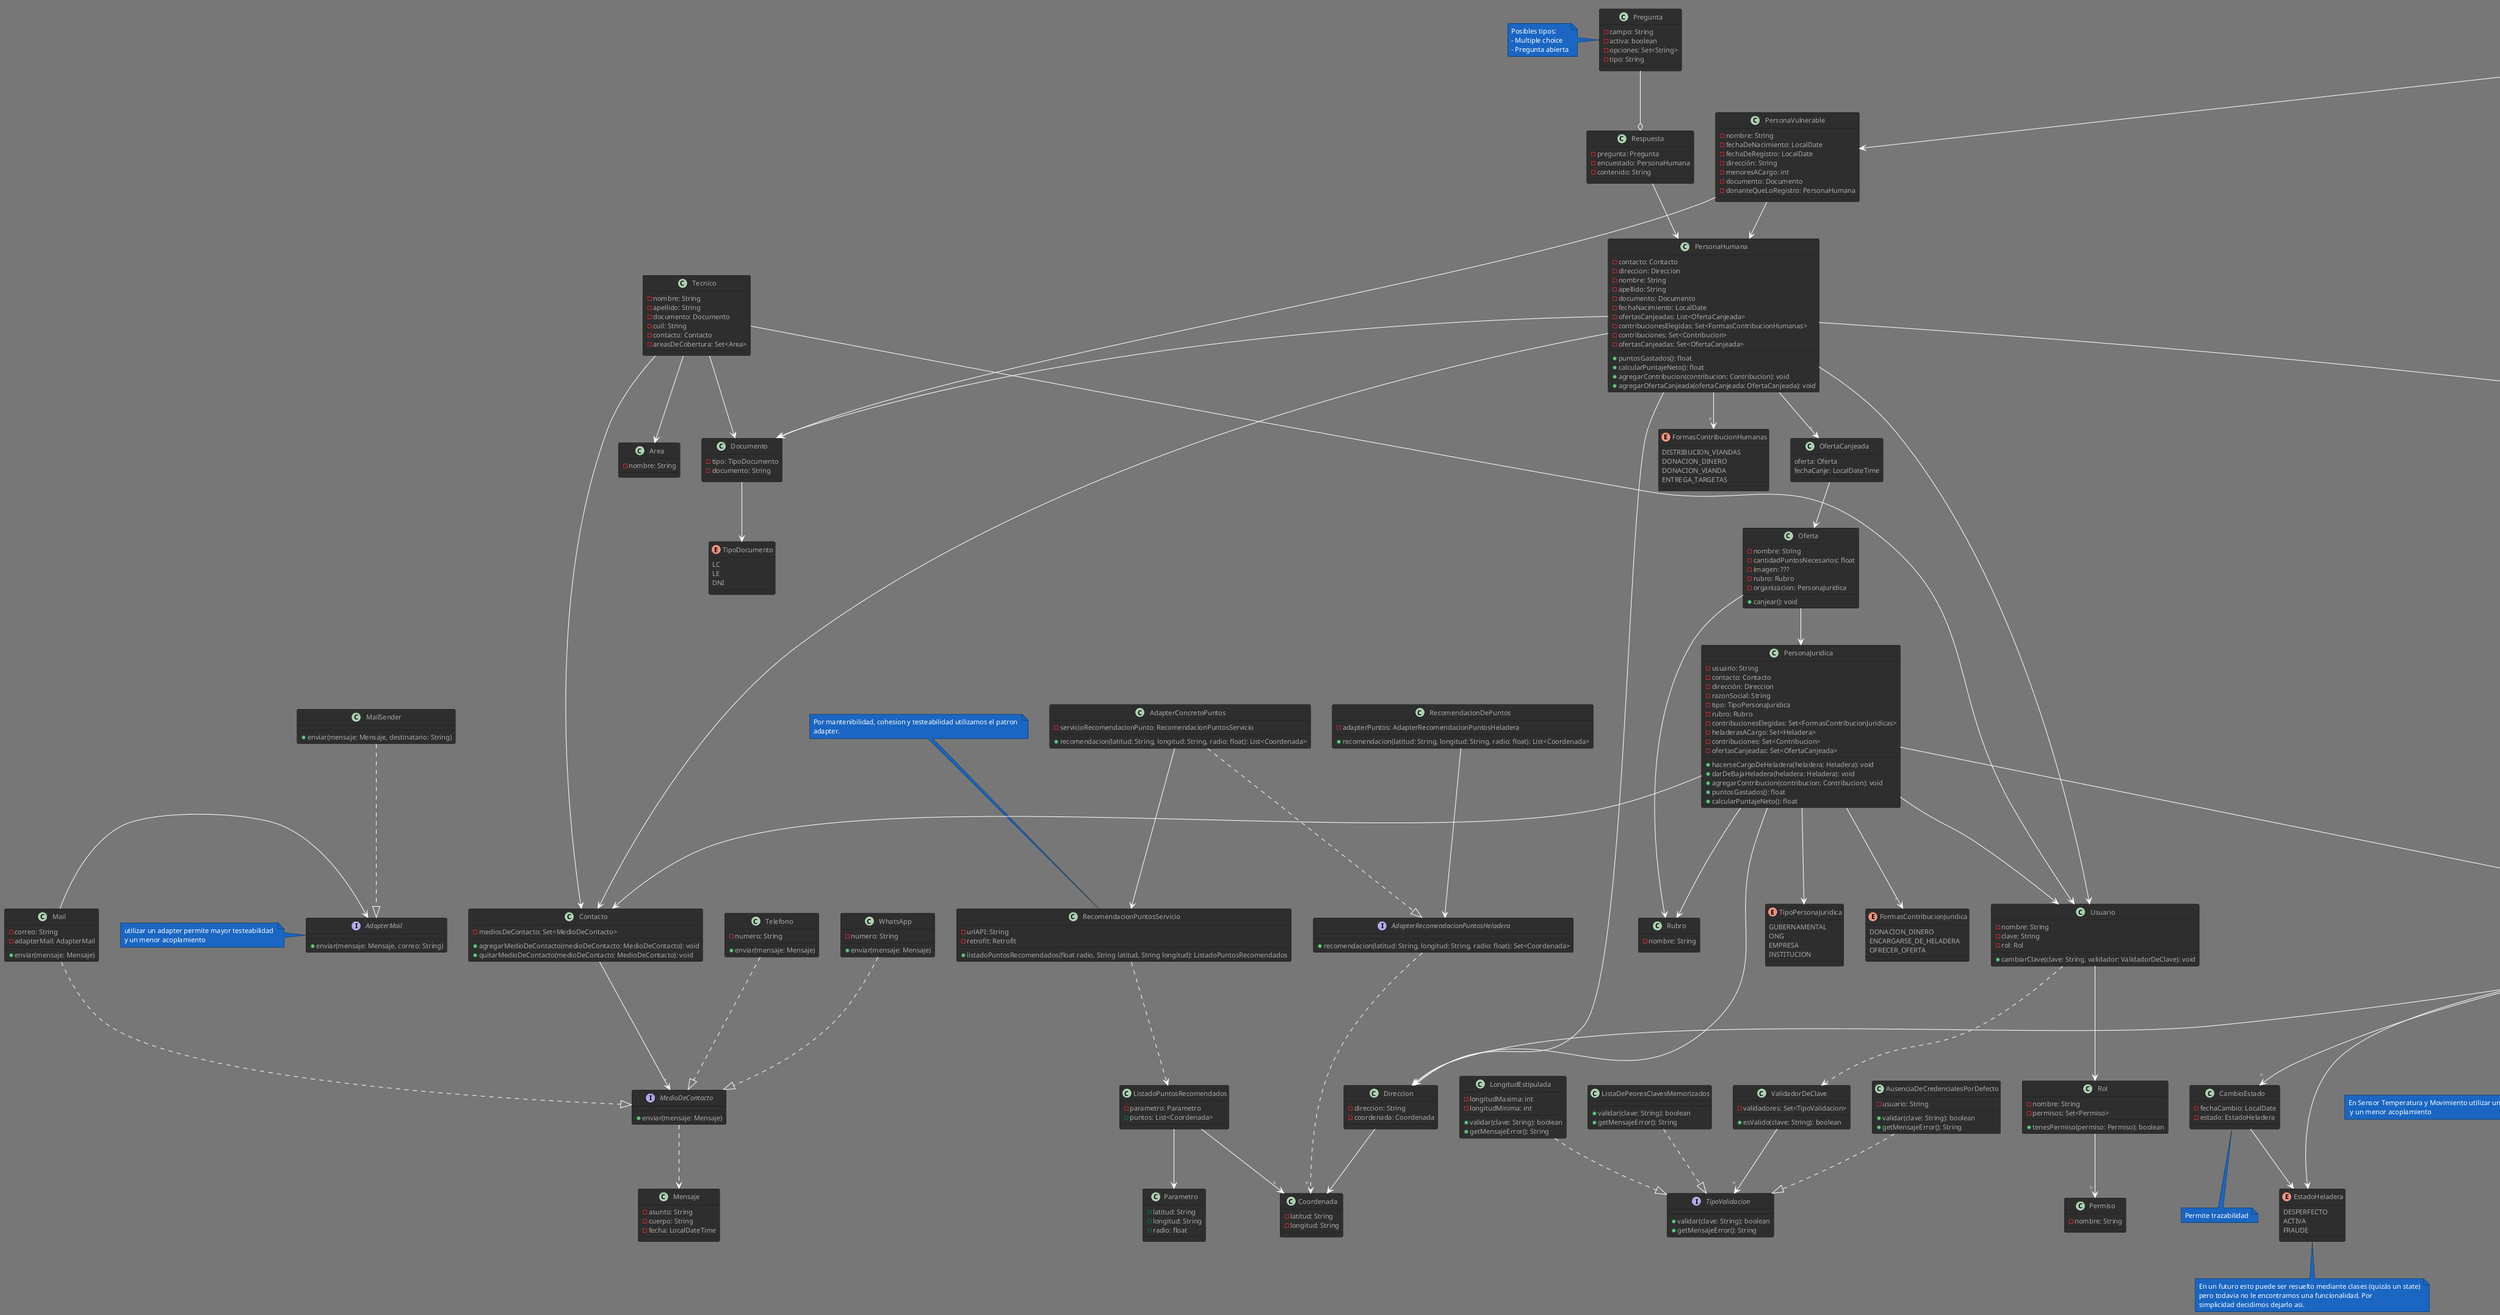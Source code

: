 @startuml diagramaDeClasesDominio.
!theme reddress-darkblue

' -----------------------------------------

class PersonaHumana {
 - contacto: Contacto
 - direccion: Direccion
 - nombre: String
 - apellido: String
 - documento: Documento
 - fechaNacimiento: LocalDate
 - ofertasCanjeadas: List<OfertaCanjeada>
 - contribucionesElegidas: Set<FormasContribucionHumanas>
 - contribuciones: Set<Contribucion>
 - ofertasCanjeadas: Set<OfertaCanjeada>

 + puntosGastados(): float
 + calcularPuntajeNeto(): float
 + agregarContribucion(contribucion: Contribucion): void
 + agregarOfertaCanjeada(ofertaCanjeada: OfertaCanjeada): void
}

PersonaHumana --> " * " Contribucion
PersonaHumana --> Contacto
PersonaHumana --> Direccion
PersonaHumana --> Documento
PersonaHumana --> " * " FormasContribucionHumanas
PersonaHumana --> Usuario
PersonaHumana --> " * " OfertaCanjeada


' -----------------------------------------

class Vianda {
 - fechaCaducidad: LocalDate
 - entregada: boolean
 - comida: String
 - peso: float
 - fechaDonacion: LocalDate
 + calcularPuntaje(): float
 + estaVencida(): boolean
}

Vianda ..|> Contribucion

' -----------------------------------------

class Heladera {
 - nombre: String
 - direccion: Direccion
 - fechaRegistro: LocalDate
 - capacidadMaximaViandas: int
 - activa: boolean
 - modelo: Modelo
 - viandas: Set<Vianda>
 - estado: EstadoHeladera
 - temperaturaEsperada: float
 - adapterTemperatura: AdapterSensorTemperatura
 - adapterMovimiento: AdapterSensorMovimiento
 - historialEstados: List<CambioEstado>
 + ingresarViandas(viandas: List<Vianda>): void
 + quitarViandas(viandas: List<Vianda>): void
 + temperaturaReal(): float
 + calcularPuntaje(): float
 + recalcularEstado(): void
}

note right
recalcularEstado() se actualiza cada cierto tiempo 
para consultar:
 - Si hubo fraude
 - La heladera sobrepaso la temperatura maxima
 - La heladera no supera la temperatura minima
end note


Heladera --> "*" Vianda
Heladera --> Modelo
Heladera --> Direccion
Heladera ..|> Contribucion
Heladera --> EstadoHeladera
Heladera --> AdapterSensorTemperatura
Heladera --> AdapterSensorMovimiento
Heladera --> " * " CambioEstado

' -----------------------------------------

class CambioEstado {
 - fechaCambio: LocalDate
 - estado: EstadoHeladera
}

CambioEstado --> EstadoHeladera

note bottom
Permite trazabilidad
end note


' -----------------------------------------

class Modelo {
 - modelo: String
 - temperaturaMinima: float
 - temperaturaMaxima: float
}

' -----------------------------------------

class DistribucionVianda {
 - heladeraOrigen: Heladera
 - heladeraDestino: Heladera
 - cantidadViandas: int
 - motivo: String
 - fecha: LocalDate
 + distribuir(viandas: List<Vianda>): void
 + calcularPuntaje(): float
}

DistribucionVianda --> Heladera
DistribucionVianda --> Heladera
DistribucionVianda ..> " * " Vianda
DistribucionVianda ..|> Contribucion

' -----------------------------------------

interface Contribucion {
 + calcularPuntaje(): float
}

note bottom
Las contribuciones comparten la funcionalidad de sumar puntos, por lo
tanto, decidimos que implementen una interfaz de contribucion y de esta
forma agrupar las contribuciones, permitiendo trazabilidad.
end note

' -----------------------------------------

class DonacionDinero {
 - monto: float
 - frecuencia: Integer
 - unidadFrecuencia: String
 - fecha: LocalDate
 + calcularPuntaje(): float
}

DonacionDinero ..|> Contribucion

note bottom
unidadFrecuencia podría tener los valores:
 - Semanal
 - Mensual
 - Anual
end note

' -----------------------------------------

class Oferta {
 - nombre: String
 - cantidadPuntosNecesarios: float
 - imagen: ???
 - rubro: Rubro
 - organizacion: PersonaJuridica
 + canjear(): void
}

Oferta --> PersonaJuridica
Oferta --> Rubro

class OfertaCanjeada {
   oferta: Oferta
   fechaCanje: LocalDateTime
}

OfertaCanjeada --> Oferta


' -----------------------------------------

class Rubro {
 - nombre: String
}

' -----------------------------------------

class Documento {
 - tipo: TipoDocumento
 - documento: String
}

Documento --> TipoDocumento

' -----------------------------------------

interface MedioDeContacto {
 + enviar(mensaje: Mensaje)
}

MedioDeContacto ..> Mensaje

' -----------------------------------------

class WhatsApp {
 - numero: String
 + enviar(mensaje: Mensaje)
}

WhatsApp ..|> MedioDeContacto

' -----------------------------------------

class Telefono {
 - numero: String
 + enviar(mensaje: Mensaje)
}

Telefono ..|> MedioDeContacto

' -----------------------------------------

class Mail {
 - correo: String
 - adapterMail: AdapterMail
 + enviar(mensaje: Mensaje)
}

Mail ..|> MedioDeContacto
Mail -> AdapterMail

' -----------------------------------------

interface AdapterMail {
 + enviar(mensaje: Mensaje, correo: String)
}
note left
   utilizar un adapter permite mayor testeabilidad 
   y un menor acoplamiento
end note

' -----------------------------------------

class AdapterConcretoPuntos {
 - servicioRecomendacionPunto: RecomendacionPuntosServicio
 + recomendacion(latitud: String, longitud: String, radio: float): List<Coordenada>
}

AdapterConcretoPuntos ..|> AdapterRecomendacionPuntosHeladera
AdapterConcretoPuntos --> RecomendacionPuntosServicio

note top
Por mantenibilidad, cohesion y testeabilidad utilizamos el patron 
adapter.
end note

' -----------------------------------------

class RecomendacionPuntosServicio {
 - urlAPI: String
 - retrofit: Retrofit
 + listadoPuntosRecomendados(float radio, String latitud, String longitud): ListadoPuntosRecomendados
}

RecomendacionPuntosServicio ..> ListadoPuntosRecomendados

' -----------------------------------------

class ListadoPuntosRecomendados {
 - parametro: Parametro
 + puntos: List<Coordenada>
}

ListadoPuntosRecomendados --> Parametro
ListadoPuntosRecomendados --> " * " Coordenada

class Parametro {
 + latitud: String
 + longitud: String
 + radio: float
}

' -----------------------------------------

class RecomendacionDePuntos {
 - adapterPuntos: AdapterRecomendacionPuntosHeladera
 + recomendacion(latitud: String, longitud: String, radio: float): List<Coordenada>
}

RecomendacionDePuntos --> AdapterRecomendacionPuntosHeladera

' -----------------------------------------

class MailSender {
 + enviar(mensaje: Mensaje, destinatario: String)
}

MailSender ..|> AdapterMail 


' -----------------------------------------

class Tecnico {
 - nombre: String
 - apellido: String
 - documento: Documento
 - cuil: String
 - contacto: Contacto
 - areasDeCobertura: Set<Area>
}

Tecnico --> Contacto
Tecnico --> Area
Tecnico --> Documento
Tecnico --> Usuario

' -----------------------------------------

class Area {
 - nombre: String
}

' -----------------------------------------

class Mensaje {
 - asunto: String
 - cuerpo: String
 - fecha: LocalDateTime
}

' -----------------------------------------

class Contacto {
 - mediosDeContacto: Set<MedioDeContacto>
 + agregarMedioDeContacto(medioDeContacto: MedioDeContacto): void
 + quitarMedioDeContacto(medioDeContacto: MedioDeContacto): void
}

Contacto --> "*" MedioDeContacto

' -----------------------------------------

class Respuesta {
 - pregunta: Pregunta
 - encuestado: PersonaHumana
 - contenido: String
}

Respuesta --> PersonaHumana

' -----------------------------------------

class Pregunta {
 - campo: String
 - activa: boolean
 - opciones: Set<String>
 - tipo: String
}

Pregunta --o Respuesta
note left
Posibles tipos:
- Multiple choice
- Pregunta abierta
end note

' -----------------------------------------

class ReconocimientoTrabajoRealizado {
 - static coeficientes: Map<String, float>
 + calcularPuntaje(contribuciones: Set<Contribucion>, puntajeGastado: float): float
}

ReconocimientoTrabajoRealizado ..> " * " Contribucion
note bottom: Los coeficientes se encuentran en un archivo de configuración

note left
   Esta clase es un Singleton. Utilizar este patrón de diseño
    no afecta la Testeabilidad ya que esta clase
      
end note

' -----------------------------------------

class Tarjeta {
 - codigo: String
 - historialUsos: List<UsoDeTarjeta>
 - titular: PersonaVulnerable
 - fechaEntrega: LocalDate
 + calcularPuntaje(): float
}

Tarjeta --> PersonaVulnerable
Tarjeta --> " * " UsoDeTarjeta
Tarjeta ..|> Contribucion

' -----------------------------------------

class UsoDeTarjeta {
 - fecha: LocalDateTime
 - heladera: Heladera
}

UsoDeTarjeta --> Heladera

note right
Permite trazabilidad
end note

' -----------------------------------------

class PersonaVulnerable {
 - nombre: String
 - fechaDeNacimiento: LocalDate
 - fechaDeRegistro: LocalDate
 - dirección: String
 - menoresACargo: int
 - documento: Documento
 - donanteQueLoRegistro: PersonaHumana
}

PersonaVulnerable --> PersonaHumana
PersonaVulnerable --> Documento

' -----------------------------------------

class PersonaJuridica {
 - usuario: String
 - contacto: Contacto
 - dirección: Direccion
 - razonSocial: String
 - tipo: TipoPersonaJuridica
 - rubro: Rubro
 - contribucionesElegidas: Set<FormasContribucionJuridicas>
 - heladerasACargo: Set<Heladera>
 - contribuciones: Set<Contribucion>
 - ofertasCanjeadas: Set<OfertaCanjeada>

 + hacerseCargoDeHeladera(heladera: Heladera): void
 + darDeBajaHeladera(heladera: Heladera): void
 + agregarContribucion(contribucion: Contribucion): void
 + puntosGastados(): float
 + calcularPuntajeNeto(): float

}

PersonaJuridica --> " * " FormasContribucionJuridica
PersonaJuridica --> Rubro
PersonaJuridica --> Contacto
PersonaJuridica --> Direccion
PersonaJuridica --> "*" Heladera
PersonaJuridica --> TipoPersonaJuridica
PersonaJuridica --> Usuario

' -----------------------------------------

class Direccion {
 - direccion: String
 - coordenada: Coordenada
}

Direccion --> Coordenada

' -----------------------------------------

class Coordenada {
 - latitud: String
 - longitud: String
}

' -----------------------------------------

interface AdapterRecomendacionPuntosHeladera {
 + recomendacion(latitud: String, longitud: String, radio: float): Set<Coordenada>
}

AdapterRecomendacionPuntosHeladera ..> " * " Coordenada

' -----------------------------------------

enum FormasContribucionHumanas {
 DISTRIBUCION_VIANDAS
 DONACION_DINERO
 DONACION_VIANDA
 ENTREGA_TARGETAS
}

enum FormasContribucionJuridica {
 DONACION_DINERO
 ENCARGARSE_DE_HELADERA
 OFRECER_OFERTA
}

enum TipoPersonaJuridica {
 GUBERNAMENTAL
 ONG
 EMPRESA
 INSTITUCION
}

enum TipoDocumento {
 LC
 LE
 DNI
}

enum EstadoHeladera {
 DESPERFECTO
 ACTIVA
 FRAUDE
}

note bottom
En un futuro esto puede ser resuelto mediante clases (quizás un state)
pero todavia no le encontramos una funcionalidad. Por
simplicidad decidimos dejarlo asi.
end note

' -----------------------------------------

class Usuario {
- nombre: String
- clave: String
- rol: Rol
+ cambiarClave(clave: String, validador: ValidadorDeClave): void
}

Usuario --> Rol
Usuario ..> ValidadorDeClave

' -----------------------------------------

class ValidadorDeClave{
- validadores: Set<TipoValidacion>
+ esValido(clave: String): boolean
}

ValidadorDeClave --> " * " TipoValidacion

' -----------------------------------------

interface TipoValidacion{
+ validar(clave: String): boolean
+ getMensajeError(): String
}

' -----------------------------------------

class LongitudEstipulada{
- longitudMaxima: int
- longitudMinima: int
+ validar(clave: String): boolean
+ getMensajeError(): String
}

LongitudEstipulada ..|> TipoValidacion

' -----------------------------------------

class ListaDePeoresClavesMemorizados{
+ validar(clave: String): boolean
+ getMensajeError(): String
}

ListaDePeoresClavesMemorizados ..|> TipoValidacion

' -----------------------------------------

class AusenciaDeCredencialesPorDefecto{
- usuario: String
+ validar(clave: String): boolean
+ getMensajeError(): String
}

AusenciaDeCredencialesPorDefecto ..|> TipoValidacion

' -----------------------------------------

class Rol {
- nombre: String
- permisos: Set<Permiso>
+ tenesPermiso(permiso: Permiso): boolean
}

Rol --> " * "Permiso

' -----------------------------------------

class Permiso {
- nombre: String
}

' -----------------------------------------

interface AdapterSensorTemperatura {
 + detectarTemperatura(): float 
}
note left
  En Sensor Temperatura y Movimiento utilizar un adapter permite mayor testeabilidad 
   y un menor acoplamiento
end note

interface AdapterSensorMovimiento {
 + detectarFraude(): boolean 
}


' -----------------------------------------

@enduml